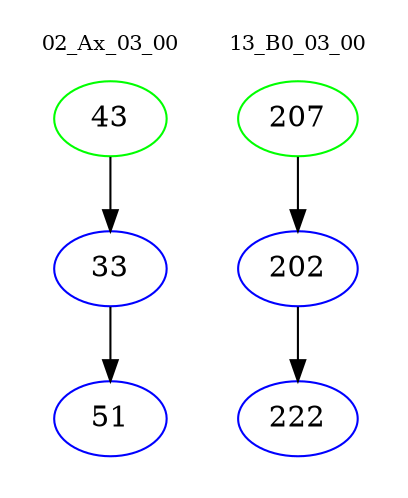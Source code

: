 digraph{
subgraph cluster_0 {
color = white
label = "02_Ax_03_00";
fontsize=10;
T0_43 [label="43", color="green"]
T0_43 -> T0_33 [color="black"]
T0_33 [label="33", color="blue"]
T0_33 -> T0_51 [color="black"]
T0_51 [label="51", color="blue"]
}
subgraph cluster_1 {
color = white
label = "13_B0_03_00";
fontsize=10;
T1_207 [label="207", color="green"]
T1_207 -> T1_202 [color="black"]
T1_202 [label="202", color="blue"]
T1_202 -> T1_222 [color="black"]
T1_222 [label="222", color="blue"]
}
}
